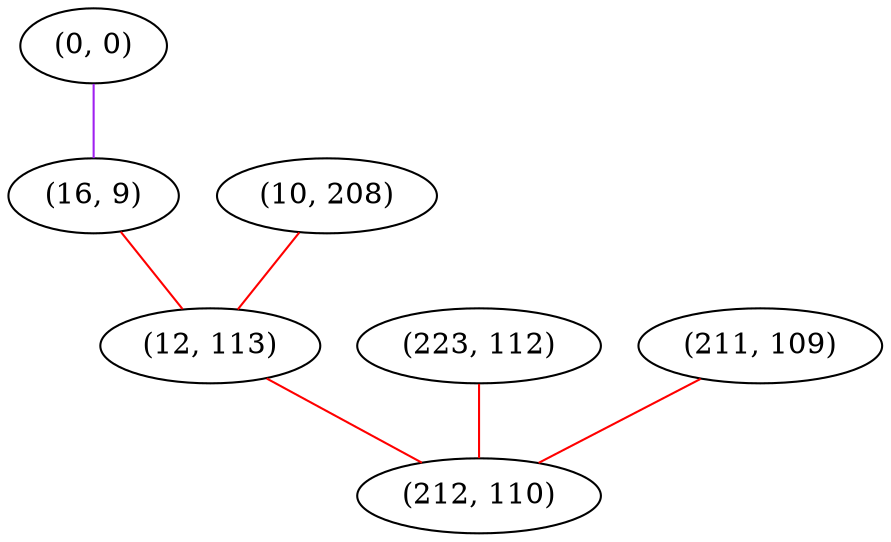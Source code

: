 graph "" {
"(0, 0)";
"(16, 9)";
"(10, 208)";
"(223, 112)";
"(12, 113)";
"(211, 109)";
"(212, 110)";
"(0, 0)" -- "(16, 9)"  [color=purple, key=0, weight=4];
"(16, 9)" -- "(12, 113)"  [color=red, key=0, weight=1];
"(10, 208)" -- "(12, 113)"  [color=red, key=0, weight=1];
"(223, 112)" -- "(212, 110)"  [color=red, key=0, weight=1];
"(12, 113)" -- "(212, 110)"  [color=red, key=0, weight=1];
"(211, 109)" -- "(212, 110)"  [color=red, key=0, weight=1];
}
